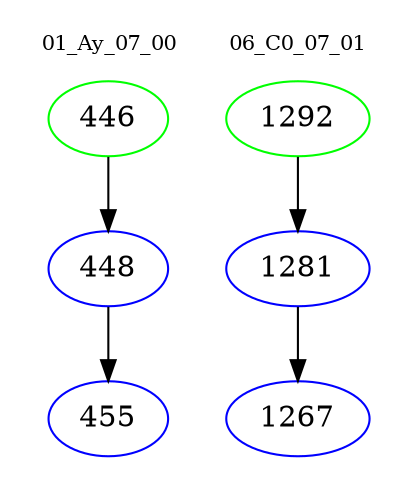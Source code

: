 digraph{
subgraph cluster_0 {
color = white
label = "01_Ay_07_00";
fontsize=10;
T0_446 [label="446", color="green"]
T0_446 -> T0_448 [color="black"]
T0_448 [label="448", color="blue"]
T0_448 -> T0_455 [color="black"]
T0_455 [label="455", color="blue"]
}
subgraph cluster_1 {
color = white
label = "06_C0_07_01";
fontsize=10;
T1_1292 [label="1292", color="green"]
T1_1292 -> T1_1281 [color="black"]
T1_1281 [label="1281", color="blue"]
T1_1281 -> T1_1267 [color="black"]
T1_1267 [label="1267", color="blue"]
}
}
